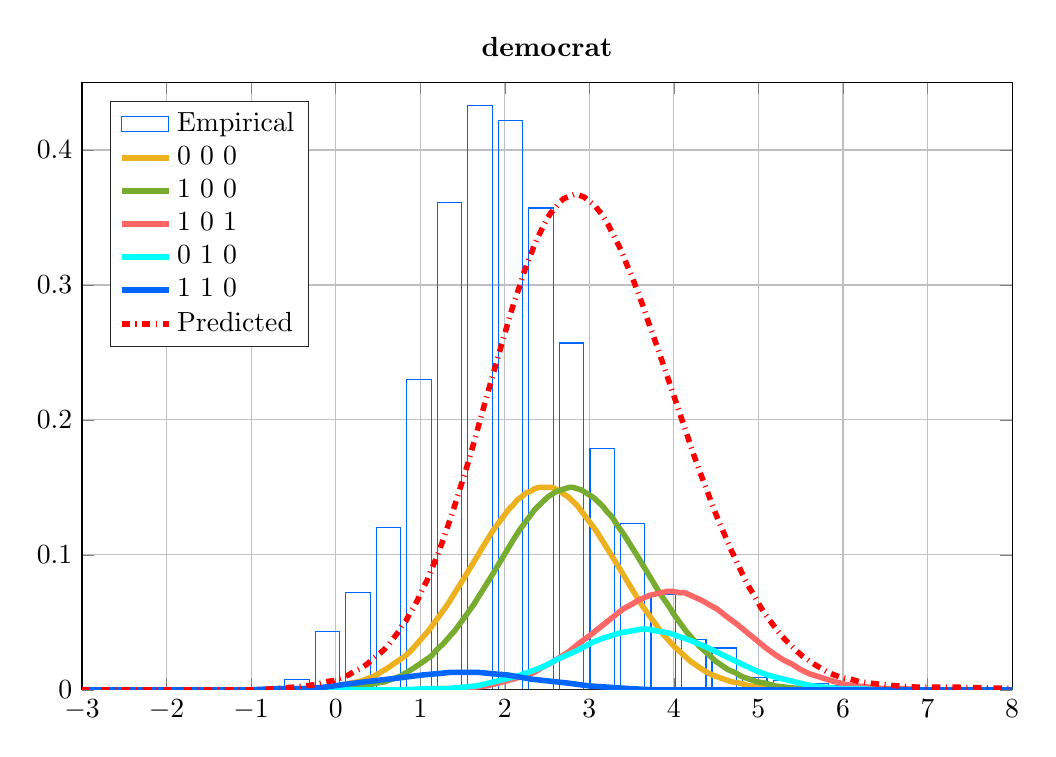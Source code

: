 % This file was created by matlab2tikz.
%
%The latest updates can be retrieved from
%  http://www.mathworks.com/matlabcentral/fileexchange/22022-matlab2tikz-matlab2tikz
%where you can also make suggestions and rate matlab2tikz.
%
\definecolor{mycolor1}{rgb}{0.0,0.4,1.0}%
\definecolor{mycolor2}{rgb}{0.929,0.694,0.125}%
\definecolor{mycolor3}{rgb}{0.466,0.674,0.188}%
\definecolor{mycolor4}{rgb}{0.0,1.0,1.0}%
%
\begin{tikzpicture}

\begin{axis}[%
width=4.65in,
height=3.037in,
at={(0.78in,0.41in)},
scale only axis,
bar shift auto,
xmin=-3,
xmax=8,
ymin=0,
ymax=0.45,
axis background/.style={fill=white},
title style={font=\bfseries},
title={democrat},
xmajorgrids,
ymajorgrids,
legend style={at={(0.03,0.97)}, anchor=north west, legend cell align=left, align=left, draw=white!15!black}
]
\addplot[ybar, bar width=0.289, fill=white, fill opacity=0, draw=mycolor1, area legend] table[row sep=crcr] {%
-0.819	0.002\\
-0.458	0.008\\
-0.097	0.043\\
0.264	0.072\\
0.625	0.12\\
0.986	0.23\\
1.347	0.361\\
1.708	0.433\\
2.069	0.422\\
2.43	0.357\\
2.791	0.257\\
3.152	0.179\\
3.513	0.123\\
3.874	0.071\\
4.235	0.037\\
4.596	0.031\\
4.957	0.009\\
5.319	0.007\\
5.68	0.005\\
6.041	0.003\\
};
\addplot[forget plot, color=white!15!black] table[row sep=crcr] {%
-3	0\\
8	0\\
};
\addlegendentry{Empirical}

\addplot [color=mycolor2, line width=2.0pt]
  table[row sep=crcr]{%
-3.01	4.427e-10\\
-0.72	0.0\\
-0.42	0.001\\
-0.22	0.001\\
-0.07	0.002\\
0.06	0.003\\
0.17	0.005\\
0.27	0.006\\
0.36	0.008\\
0.45	0.01\\
0.53	0.013\\
0.61	0.016\\
0.68	0.019\\
0.75	0.022\\
0.82	0.025\\
0.89	0.029\\
0.96	0.034\\
1.03	0.039\\
1.1	0.044\\
1.17	0.05\\
1.24	0.056\\
1.32	0.063\\
1.41	0.072\\
1.52	0.083\\
1.78	0.11\\
1.86	0.118\\
1.93	0.124\\
1.99	0.129\\
2.05	0.134\\
2.1	0.137\\
2.15	0.141\\
2.2	0.143\\
2.25	0.146\\
2.3	0.147\\
2.35	0.149\\
2.4	0.15\\
2.45	0.15\\
2.5	0.15\\
2.55	0.15\\
2.6	0.149\\
2.65	0.147\\
2.7	0.145\\
2.75	0.143\\
2.8	0.14\\
2.85	0.137\\
2.9	0.133\\
2.96	0.128\\
3.02	0.123\\
3.09	0.117\\
3.17	0.109\\
3.27	0.099\\
3.54	0.071\\
3.63	0.062\\
3.71	0.055\\
3.78	0.049\\
3.85	0.043\\
3.92	0.038\\
3.99	0.033\\
4.06	0.029\\
4.13	0.025\\
4.2	0.021\\
4.27	0.018\\
4.34	0.015\\
4.42	0.012\\
4.5	0.01\\
4.59	0.008\\
4.68	0.006\\
4.78	0.005\\
4.89	0.003\\
5.02	0.002\\
5.17	0.001\\
5.35	0.001\\
5.6	0.0\\
6.01	4.087e-05\\
7.31	3.263e-08\\
8.01	2.803e-10\\
};
\addlegendentry{0  0  0}

\addplot [color=mycolor3, line width=2.0pt]
  table[row sep=crcr]{%
-3.01	4.596e-11\\
-0.41	0.0\\
-0.11	0.001\\
0.09	0.001\\
0.24	0.002\\
0.37	0.003\\
0.48	0.005\\
0.58	0.006\\
0.67	0.008\\
0.76	0.01\\
0.84	0.013\\
0.92	0.016\\
0.99	0.019\\
1.06	0.022\\
1.13	0.025\\
1.2	0.03\\
1.27	0.034\\
1.34	0.039\\
1.41	0.044\\
1.48	0.05\\
1.55	0.056\\
1.63	0.063\\
1.72	0.072\\
1.83	0.083\\
2.09	0.11\\
2.17	0.118\\
2.24	0.124\\
2.3	0.129\\
2.36	0.134\\
2.41	0.137\\
2.46	0.14\\
2.51	0.143\\
2.56	0.145\\
2.61	0.147\\
2.66	0.148\\
2.71	0.149\\
2.76	0.15\\
2.81	0.15\\
2.86	0.149\\
2.91	0.148\\
2.96	0.146\\
3.01	0.144\\
3.06	0.142\\
3.11	0.139\\
3.16	0.136\\
3.21	0.132\\
3.27	0.128\\
3.33	0.122\\
3.4	0.116\\
3.48	0.108\\
3.58	0.098\\
3.84	0.071\\
3.93	0.063\\
4.01	0.055\\
4.08	0.049\\
4.15	0.043\\
4.22	0.038\\
4.29	0.033\\
4.36	0.029\\
4.43	0.025\\
4.5	0.021\\
4.57	0.018\\
4.64	0.015\\
4.72	0.013\\
4.8	0.01\\
4.89	0.008\\
4.98	0.006\\
5.08	0.005\\
5.19	0.003\\
5.32	0.002\\
5.47	0.001\\
5.65	0.001\\
5.9	0.0\\
6.3	4.399e-05\\
7.53	5.604e-08\\
8.01	2.429e-09\\
};
\addlegendentry{1  0  0}

\addplot [color=white!40!red, line width=2.0pt]
  table[row sep=crcr]{%
-3.01	1.776e-15\\
0.95	0.0\\
1.27	0.001\\
1.48	0.001\\
1.65	0.002\\
1.79	0.003\\
1.92	0.005\\
2.04	0.007\\
2.15	0.009\\
2.25	0.011\\
2.35	0.013\\
2.45	0.017\\
2.55	0.02\\
2.65	0.024\\
2.75	0.028\\
2.87	0.034\\
3.02	0.041\\
3.3	0.055\\
3.4	0.06\\
3.49	0.063\\
3.57	0.066\\
3.64	0.068\\
3.71	0.07\\
3.78	0.071\\
3.85	0.072\\
3.92	0.073\\
3.99	0.073\\
4.06	0.072\\
4.13	0.072\\
4.2	0.07\\
4.27	0.068\\
4.34	0.066\\
4.42	0.063\\
4.51	0.06\\
4.61	0.055\\
4.74	0.049\\
5.09	0.031\\
5.2	0.026\\
5.3	0.022\\
5.4	0.019\\
5.5	0.015\\
5.6	0.012\\
5.7	0.01\\
5.8	0.008\\
5.91	0.006\\
6.03	0.004\\
6.16	0.003\\
6.3	0.002\\
6.47	0.001\\
6.68	0.001\\
6.97	0.0\\
7.46	2.357e-05\\
8.01	1.552e-06\\
};
\addlegendentry{1  0  1}

\addplot [color=mycolor4, line width=2.0pt]
  table[row sep=crcr]{%
-3.01	1.066e-14\\
0.77	0.0\\
1.1	0.001\\
1.33	0.001\\
1.51	0.002\\
1.67	0.003\\
1.81	0.005\\
1.94	0.007\\
2.07	0.009\\
2.19	0.011\\
2.32	0.014\\
2.45	0.017\\
2.6	0.022\\
2.85	0.029\\
3.03	0.035\\
3.15	0.038\\
3.25	0.04\\
3.35	0.042\\
3.44	0.043\\
3.53	0.044\\
3.61	0.045\\
3.69	0.045\\
3.77	0.044\\
3.86	0.043\\
3.95	0.042\\
4.04	0.04\\
4.14	0.038\\
4.26	0.035\\
4.41	0.031\\
4.84	0.018\\
4.98	0.014\\
5.11	0.011\\
5.23	0.009\\
5.36	0.007\\
5.49	0.005\\
5.63	0.003\\
5.78	0.002\\
5.95	0.001\\
6.16	0.001\\
6.43	0.0\\
6.85	5.474e-05\\
7.98	2.084e-07\\
8.01	1.757e-07\\
};
\addlegendentry{0  1  0}

\addplot [color=mycolor1, line width=2.0pt]
  table[row sep=crcr]{%
-3.01	2.375e-08\\
-1.04	0.0\\
-0.65	0.001\\
-0.37	0.001\\
-0.13	0.002\\
0.1	0.004\\
0.35	0.006\\
0.77	0.009\\
1.02	0.011\\
1.2	0.012\\
1.36	0.013\\
1.52	0.013\\
1.68	0.013\\
1.85	0.012\\
2.04	0.011\\
2.31	0.008\\
2.75	0.005\\
2.99	0.003\\
3.22	0.002\\
3.47	0.001\\
3.77	0.0\\
4.18	0.0\\
4.98	4.306e-06\\
8.01	1.066e-14\\
};
\addlegendentry{1  1  0}

\addplot [color=red, dashdotted, line width=2.0pt]
  table[row sep=crcr]{%
-3.01	9.186e-05\\
-1.38	0.0\\
-0.96	0.0\\
-0.7	0.001\\
-0.51	0.002\\
-0.36	0.003\\
-0.23	0.004\\
-0.12	0.006\\
-0.02	0.007\\
0.07	0.009\\
0.15	0.011\\
0.23	0.014\\
0.3	0.016\\
0.37	0.019\\
0.44	0.023\\
0.5	0.026\\
0.56	0.029\\
0.62	0.033\\
0.68	0.038\\
0.73	0.042\\
0.78	0.047\\
0.83	0.051\\
0.88	0.057\\
0.93	0.062\\
0.98	0.068\\
1.03	0.075\\
1.08	0.081\\
1.13	0.089\\
1.18	0.096\\
1.23	0.104\\
1.28	0.113\\
1.33	0.122\\
1.38	0.131\\
1.43	0.141\\
1.49	0.153\\
1.55	0.165\\
1.62	0.18\\
1.7	0.198\\
1.83	0.227\\
1.94	0.251\\
2.01	0.266\\
2.07	0.279\\
2.12	0.289\\
2.17	0.298\\
2.22	0.308\\
2.26	0.315\\
2.3	0.321\\
2.34	0.328\\
2.38	0.334\\
2.42	0.339\\
2.46	0.344\\
2.5	0.349\\
2.54	0.353\\
2.58	0.356\\
2.62	0.359\\
2.66	0.362\\
2.7	0.364\\
2.74	0.365\\
2.78	0.366\\
2.82	0.367\\
2.86	0.367\\
2.9	0.366\\
2.94	0.365\\
2.98	0.363\\
3.02	0.361\\
3.06	0.359\\
3.1	0.356\\
3.14	0.353\\
3.18	0.349\\
3.22	0.345\\
3.26	0.34\\
3.3	0.335\\
3.35	0.329\\
3.4	0.322\\
3.45	0.314\\
3.5	0.307\\
3.56	0.297\\
3.62	0.287\\
3.69	0.274\\
3.77	0.26\\
3.88	0.24\\
4.14	0.192\\
4.23	0.175\\
4.31	0.161\\
4.39	0.148\\
4.46	0.136\\
4.53	0.125\\
4.6	0.115\\
4.66	0.106\\
4.72	0.098\\
4.78	0.09\\
4.84	0.082\\
4.9	0.075\\
4.96	0.069\\
5.02	0.062\\
5.08	0.056\\
5.14	0.051\\
5.2	0.046\\
5.26	0.041\\
5.32	0.037\\
5.38	0.033\\
5.45	0.029\\
5.52	0.025\\
5.59	0.022\\
5.66	0.019\\
5.74	0.016\\
5.82	0.013\\
5.9	0.011\\
5.99	0.009\\
6.09	0.008\\
6.2	0.006\\
6.32	0.005\\
6.46	0.004\\
6.64	0.003\\
6.89	0.002\\
7.35	0.002\\
8.01	0.001\\
};
\addlegendentry{Predicted}

\end{axis}
\end{tikzpicture}%
